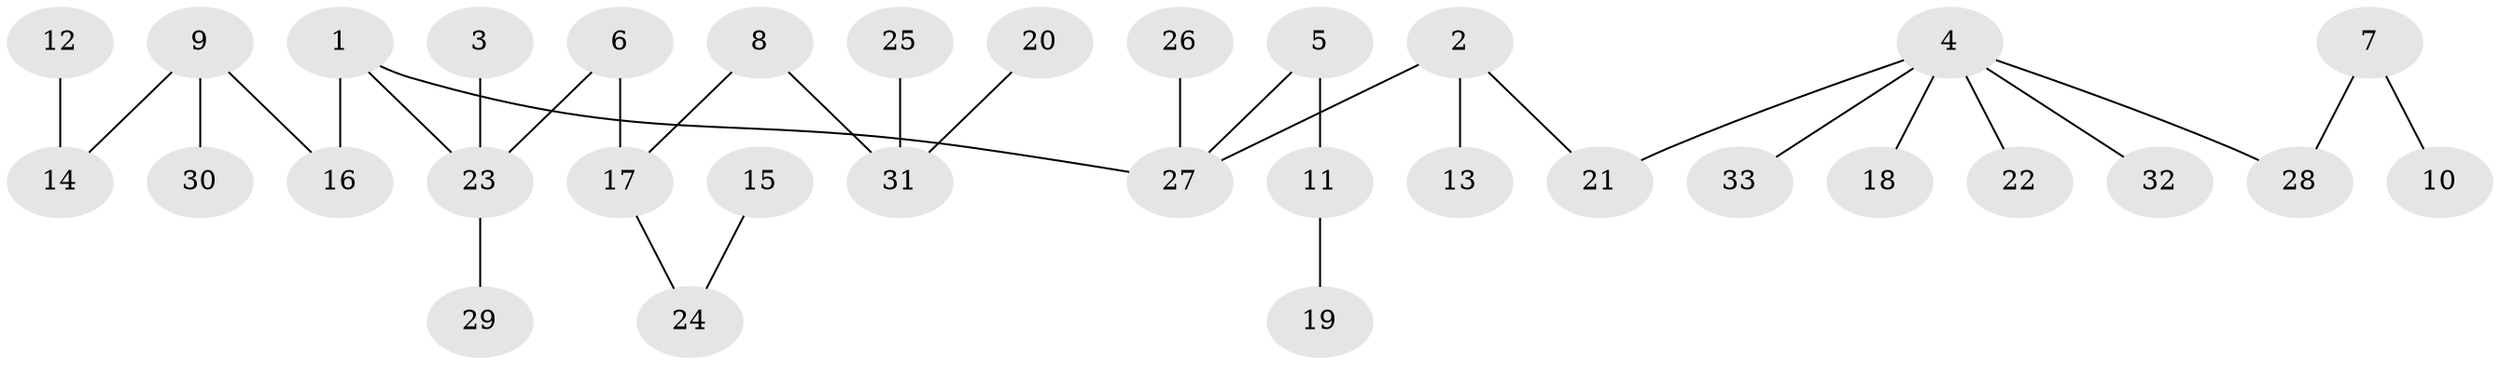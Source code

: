 // original degree distribution, {6: 0.045454545454545456, 3: 0.16666666666666666, 1: 0.48484848484848486, 4: 0.030303030303030304, 2: 0.25757575757575757, 5: 0.015151515151515152}
// Generated by graph-tools (version 1.1) at 2025/02/03/09/25 03:02:25]
// undirected, 33 vertices, 32 edges
graph export_dot {
graph [start="1"]
  node [color=gray90,style=filled];
  1;
  2;
  3;
  4;
  5;
  6;
  7;
  8;
  9;
  10;
  11;
  12;
  13;
  14;
  15;
  16;
  17;
  18;
  19;
  20;
  21;
  22;
  23;
  24;
  25;
  26;
  27;
  28;
  29;
  30;
  31;
  32;
  33;
  1 -- 16 [weight=1.0];
  1 -- 23 [weight=1.0];
  1 -- 27 [weight=1.0];
  2 -- 13 [weight=1.0];
  2 -- 21 [weight=1.0];
  2 -- 27 [weight=1.0];
  3 -- 23 [weight=1.0];
  4 -- 18 [weight=1.0];
  4 -- 21 [weight=1.0];
  4 -- 22 [weight=1.0];
  4 -- 28 [weight=1.0];
  4 -- 32 [weight=1.0];
  4 -- 33 [weight=1.0];
  5 -- 11 [weight=1.0];
  5 -- 27 [weight=1.0];
  6 -- 17 [weight=1.0];
  6 -- 23 [weight=1.0];
  7 -- 10 [weight=1.0];
  7 -- 28 [weight=1.0];
  8 -- 17 [weight=1.0];
  8 -- 31 [weight=1.0];
  9 -- 14 [weight=1.0];
  9 -- 16 [weight=1.0];
  9 -- 30 [weight=1.0];
  11 -- 19 [weight=1.0];
  12 -- 14 [weight=1.0];
  15 -- 24 [weight=1.0];
  17 -- 24 [weight=1.0];
  20 -- 31 [weight=1.0];
  23 -- 29 [weight=1.0];
  25 -- 31 [weight=1.0];
  26 -- 27 [weight=1.0];
}
